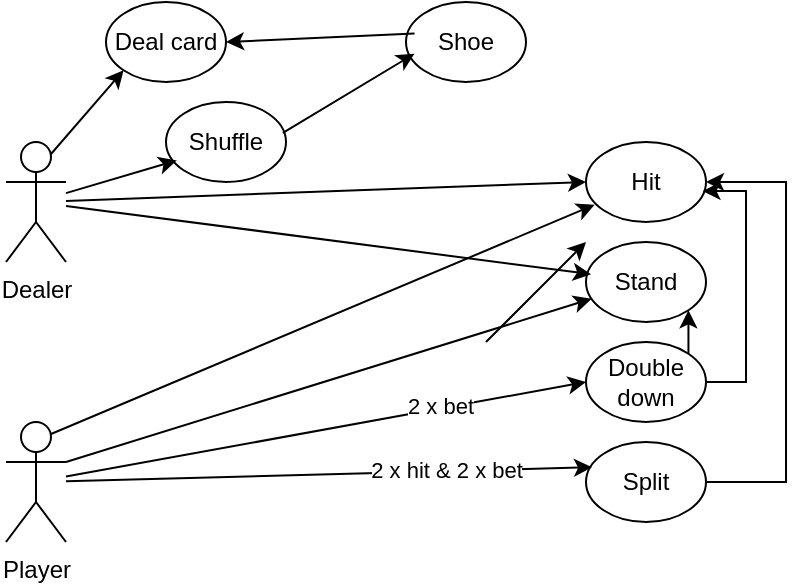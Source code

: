 <mxfile version="26.1.0">
  <diagram name="Page-1" id="pTjLHCtSQOHoZnVIhe2K">
    <mxGraphModel dx="600" dy="1398" grid="1" gridSize="10" guides="1" tooltips="1" connect="1" arrows="1" fold="1" page="1" pageScale="1" pageWidth="850" pageHeight="1100" math="0" shadow="0">
      <root>
        <mxCell id="0" />
        <mxCell id="1" parent="0" />
        <mxCell id="ABAeP9qsCJxkxnTzY5sX-1" value="Dealer" style="shape=umlActor;verticalLabelPosition=bottom;verticalAlign=top;html=1;outlineConnect=0;" vertex="1" parent="1">
          <mxGeometry x="30" y="40" width="30" height="60" as="geometry" />
        </mxCell>
        <mxCell id="ABAeP9qsCJxkxnTzY5sX-5" value="Player" style="shape=umlActor;verticalLabelPosition=bottom;verticalAlign=top;html=1;outlineConnect=0;" vertex="1" parent="1">
          <mxGeometry x="30" y="180" width="30" height="60" as="geometry" />
        </mxCell>
        <mxCell id="ABAeP9qsCJxkxnTzY5sX-7" value="Hit" style="ellipse;whiteSpace=wrap;html=1;" vertex="1" parent="1">
          <mxGeometry x="320" y="40" width="60" height="40" as="geometry" />
        </mxCell>
        <mxCell id="ABAeP9qsCJxkxnTzY5sX-11" value="Stand" style="ellipse;whiteSpace=wrap;html=1;" vertex="1" parent="1">
          <mxGeometry x="320" y="90" width="60" height="40" as="geometry" />
        </mxCell>
        <mxCell id="ABAeP9qsCJxkxnTzY5sX-45" style="edgeStyle=orthogonalEdgeStyle;rounded=0;orthogonalLoop=1;jettySize=auto;html=1;entryX=1;entryY=0.5;entryDx=0;entryDy=0;exitX=1;exitY=0.5;exitDx=0;exitDy=0;" edge="1" parent="1" source="ABAeP9qsCJxkxnTzY5sX-15" target="ABAeP9qsCJxkxnTzY5sX-7">
          <mxGeometry relative="1" as="geometry">
            <Array as="points">
              <mxPoint x="420" y="210" />
              <mxPoint x="420" y="60" />
            </Array>
          </mxGeometry>
        </mxCell>
        <mxCell id="ABAeP9qsCJxkxnTzY5sX-15" value="Split" style="ellipse;whiteSpace=wrap;html=1;" vertex="1" parent="1">
          <mxGeometry x="320" y="190" width="60" height="40" as="geometry" />
        </mxCell>
        <mxCell id="ABAeP9qsCJxkxnTzY5sX-50" style="edgeStyle=orthogonalEdgeStyle;rounded=0;orthogonalLoop=1;jettySize=auto;html=1;exitX=1;exitY=0;exitDx=0;exitDy=0;entryX=1;entryY=1;entryDx=0;entryDy=0;" edge="1" parent="1" source="ABAeP9qsCJxkxnTzY5sX-16" target="ABAeP9qsCJxkxnTzY5sX-11">
          <mxGeometry relative="1" as="geometry" />
        </mxCell>
        <mxCell id="ABAeP9qsCJxkxnTzY5sX-16" value="Double down" style="ellipse;whiteSpace=wrap;html=1;" vertex="1" parent="1">
          <mxGeometry x="320" y="140" width="60" height="40" as="geometry" />
        </mxCell>
        <mxCell id="ABAeP9qsCJxkxnTzY5sX-36" value="" style="endArrow=classic;html=1;rounded=0;entryX=0;entryY=0.5;entryDx=0;entryDy=0;" edge="1" parent="1" source="ABAeP9qsCJxkxnTzY5sX-5" target="ABAeP9qsCJxkxnTzY5sX-16">
          <mxGeometry width="50" height="50" relative="1" as="geometry">
            <mxPoint x="270" y="210" as="sourcePoint" />
            <mxPoint x="300" y="160" as="targetPoint" />
          </mxGeometry>
        </mxCell>
        <mxCell id="ABAeP9qsCJxkxnTzY5sX-51" value="2 x bet" style="edgeLabel;html=1;align=center;verticalAlign=middle;resizable=0;points=[];" vertex="1" connectable="0" parent="ABAeP9qsCJxkxnTzY5sX-36">
          <mxGeometry x="0.439" y="2" relative="1" as="geometry">
            <mxPoint as="offset" />
          </mxGeometry>
        </mxCell>
        <mxCell id="ABAeP9qsCJxkxnTzY5sX-37" value="" style="endArrow=classic;html=1;rounded=0;entryX=0.05;entryY=0.316;entryDx=0;entryDy=0;entryPerimeter=0;" edge="1" parent="1" source="ABAeP9qsCJxkxnTzY5sX-5" target="ABAeP9qsCJxkxnTzY5sX-15">
          <mxGeometry width="50" height="50" relative="1" as="geometry">
            <mxPoint x="40" y="267" as="sourcePoint" />
            <mxPoint x="310" y="200" as="targetPoint" />
          </mxGeometry>
        </mxCell>
        <mxCell id="ABAeP9qsCJxkxnTzY5sX-52" value="2 x hit &amp;amp; 2 x bet" style="edgeLabel;html=1;align=center;verticalAlign=middle;resizable=0;points=[];" vertex="1" connectable="0" parent="ABAeP9qsCJxkxnTzY5sX-37">
          <mxGeometry x="0.619" relative="1" as="geometry">
            <mxPoint x="-23" as="offset" />
          </mxGeometry>
        </mxCell>
        <mxCell id="ABAeP9qsCJxkxnTzY5sX-39" value="" style="endArrow=classic;html=1;rounded=0;exitX=1;exitY=0.333;exitDx=0;exitDy=0;exitPerimeter=0;" edge="1" parent="1" source="ABAeP9qsCJxkxnTzY5sX-5" target="ABAeP9qsCJxkxnTzY5sX-11">
          <mxGeometry width="50" height="50" relative="1" as="geometry">
            <mxPoint x="60" y="190" as="sourcePoint" />
            <mxPoint x="320" y="190" as="targetPoint" />
          </mxGeometry>
        </mxCell>
        <mxCell id="ABAeP9qsCJxkxnTzY5sX-40" value="" style="endArrow=classic;html=1;rounded=0;exitX=0.75;exitY=0.1;exitDx=0;exitDy=0;exitPerimeter=0;entryX=0.072;entryY=0.784;entryDx=0;entryDy=0;entryPerimeter=0;" edge="1" parent="1" source="ABAeP9qsCJxkxnTzY5sX-5" target="ABAeP9qsCJxkxnTzY5sX-7">
          <mxGeometry width="50" height="50" relative="1" as="geometry">
            <mxPoint x="60" y="172" as="sourcePoint" />
            <mxPoint x="323" y="90" as="targetPoint" />
          </mxGeometry>
        </mxCell>
        <mxCell id="ABAeP9qsCJxkxnTzY5sX-41" value="" style="endArrow=classic;html=1;rounded=0;entryX=0;entryY=0.5;entryDx=0;entryDy=0;" edge="1" parent="1" source="ABAeP9qsCJxkxnTzY5sX-1" target="ABAeP9qsCJxkxnTzY5sX-7">
          <mxGeometry width="50" height="50" relative="1" as="geometry">
            <mxPoint x="20" y="145" as="sourcePoint" />
            <mxPoint x="291" y="30" as="targetPoint" />
          </mxGeometry>
        </mxCell>
        <mxCell id="ABAeP9qsCJxkxnTzY5sX-42" value="" style="endArrow=classic;html=1;rounded=0;entryX=0.042;entryY=0.403;entryDx=0;entryDy=0;entryPerimeter=0;" edge="1" parent="1" source="ABAeP9qsCJxkxnTzY5sX-1" target="ABAeP9qsCJxkxnTzY5sX-11">
          <mxGeometry width="50" height="50" relative="1" as="geometry">
            <mxPoint x="60" y="90" as="sourcePoint" />
            <mxPoint x="320" y="81" as="targetPoint" />
          </mxGeometry>
        </mxCell>
        <mxCell id="ABAeP9qsCJxkxnTzY5sX-48" style="edgeStyle=orthogonalEdgeStyle;rounded=0;orthogonalLoop=1;jettySize=auto;html=1;entryX=0.971;entryY=0.613;entryDx=0;entryDy=0;entryPerimeter=0;exitX=1;exitY=0.5;exitDx=0;exitDy=0;" edge="1" parent="1" source="ABAeP9qsCJxkxnTzY5sX-16" target="ABAeP9qsCJxkxnTzY5sX-7">
          <mxGeometry relative="1" as="geometry">
            <Array as="points">
              <mxPoint x="400" y="160" />
              <mxPoint x="400" y="65" />
            </Array>
          </mxGeometry>
        </mxCell>
        <mxCell id="ABAeP9qsCJxkxnTzY5sX-53" value="Shoe" style="ellipse;whiteSpace=wrap;html=1;" vertex="1" parent="1">
          <mxGeometry x="230" y="-30" width="60" height="40" as="geometry" />
        </mxCell>
        <mxCell id="ABAeP9qsCJxkxnTzY5sX-54" value="Shuffle" style="ellipse;whiteSpace=wrap;html=1;" vertex="1" parent="1">
          <mxGeometry x="110" y="20" width="60" height="40" as="geometry" />
        </mxCell>
        <mxCell id="ABAeP9qsCJxkxnTzY5sX-56" value="" style="endArrow=classic;html=1;rounded=0;" edge="1" parent="1">
          <mxGeometry width="50" height="50" relative="1" as="geometry">
            <mxPoint x="270" y="140" as="sourcePoint" />
            <mxPoint x="320" y="90" as="targetPoint" />
          </mxGeometry>
        </mxCell>
        <mxCell id="ABAeP9qsCJxkxnTzY5sX-57" value="" style="endArrow=classic;html=1;rounded=0;entryX=0.09;entryY=0.73;entryDx=0;entryDy=0;entryPerimeter=0;" edge="1" parent="1" source="ABAeP9qsCJxkxnTzY5sX-1" target="ABAeP9qsCJxkxnTzY5sX-54">
          <mxGeometry width="50" height="50" relative="1" as="geometry">
            <mxPoint x="70" y="80" as="sourcePoint" />
            <mxPoint x="120" y="30" as="targetPoint" />
          </mxGeometry>
        </mxCell>
        <mxCell id="ABAeP9qsCJxkxnTzY5sX-58" value="" style="endArrow=classic;html=1;rounded=0;entryX=0.071;entryY=0.646;entryDx=0;entryDy=0;entryPerimeter=0;exitX=0.974;exitY=0.387;exitDx=0;exitDy=0;exitPerimeter=0;" edge="1" parent="1" source="ABAeP9qsCJxkxnTzY5sX-54" target="ABAeP9qsCJxkxnTzY5sX-53">
          <mxGeometry width="50" height="50" relative="1" as="geometry">
            <mxPoint x="160" y="32" as="sourcePoint" />
            <mxPoint x="215" as="targetPoint" />
          </mxGeometry>
        </mxCell>
        <mxCell id="ABAeP9qsCJxkxnTzY5sX-59" value="Deal card" style="ellipse;whiteSpace=wrap;html=1;" vertex="1" parent="1">
          <mxGeometry x="80" y="-30" width="60" height="40" as="geometry" />
        </mxCell>
        <mxCell id="ABAeP9qsCJxkxnTzY5sX-60" value="" style="endArrow=classic;html=1;rounded=0;entryX=1;entryY=0.5;entryDx=0;entryDy=0;exitX=0.071;exitY=0.394;exitDx=0;exitDy=0;exitPerimeter=0;" edge="1" parent="1" source="ABAeP9qsCJxkxnTzY5sX-53" target="ABAeP9qsCJxkxnTzY5sX-59">
          <mxGeometry width="50" height="50" relative="1" as="geometry">
            <mxPoint x="178" y="45" as="sourcePoint" />
            <mxPoint x="244" y="6" as="targetPoint" />
          </mxGeometry>
        </mxCell>
        <mxCell id="ABAeP9qsCJxkxnTzY5sX-64" value="" style="endArrow=classic;html=1;rounded=0;entryX=0;entryY=1;entryDx=0;entryDy=0;exitX=0.75;exitY=0.1;exitDx=0;exitDy=0;exitPerimeter=0;" edge="1" parent="1" source="ABAeP9qsCJxkxnTzY5sX-1" target="ABAeP9qsCJxkxnTzY5sX-59">
          <mxGeometry width="50" height="50" relative="1" as="geometry">
            <mxPoint x="50" y="40" as="sourcePoint" />
            <mxPoint x="105" y="23" as="targetPoint" />
          </mxGeometry>
        </mxCell>
      </root>
    </mxGraphModel>
  </diagram>
</mxfile>
